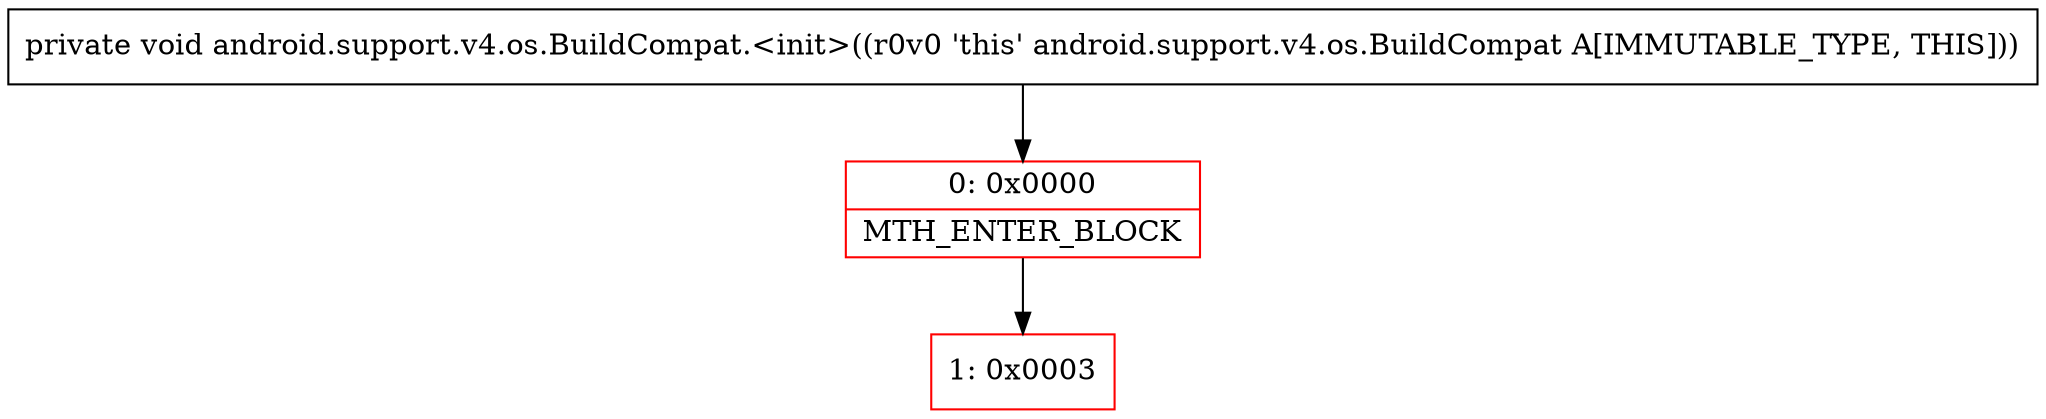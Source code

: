 digraph "CFG forandroid.support.v4.os.BuildCompat.\<init\>()V" {
subgraph cluster_Region_1055662279 {
label = "R(0)";
node [shape=record,color=blue];
}
Node_0 [shape=record,color=red,label="{0\:\ 0x0000|MTH_ENTER_BLOCK\l}"];
Node_1 [shape=record,color=red,label="{1\:\ 0x0003}"];
MethodNode[shape=record,label="{private void android.support.v4.os.BuildCompat.\<init\>((r0v0 'this' android.support.v4.os.BuildCompat A[IMMUTABLE_TYPE, THIS])) }"];
MethodNode -> Node_0;
Node_0 -> Node_1;
}

